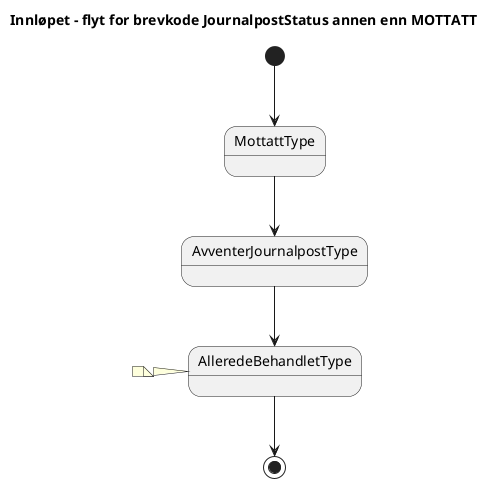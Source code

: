 @startuml
title 
Innløpet – flyt for brevkode JournalpostStatus annen enn MOTTATT
end title           
[*]-->MottattType
MottattType --> AvventerJournalpostType
AvventerJournalpostType --> AlleredeBehandletType
AlleredeBehandletType--> [*]
note left of AlleredeBehandletType
  
end note
@enduml